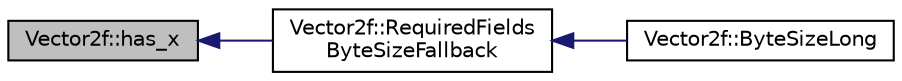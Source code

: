 digraph "Vector2f::has_x"
{
 // INTERACTIVE_SVG=YES
  edge [fontname="Helvetica",fontsize="10",labelfontname="Helvetica",labelfontsize="10"];
  node [fontname="Helvetica",fontsize="10",shape=record];
  rankdir="LR";
  Node1 [label="Vector2f::has_x",height=0.2,width=0.4,color="black", fillcolor="grey75", style="filled", fontcolor="black"];
  Node1 -> Node2 [dir="back",color="midnightblue",fontsize="10",style="solid",fontname="Helvetica"];
  Node2 [label="Vector2f::RequiredFields\lByteSizeFallback",height=0.2,width=0.4,color="black", fillcolor="white", style="filled",URL="$da/dc2/class_vector2f.html#a1ae2afa1faf14922a9d198bca836d796"];
  Node2 -> Node3 [dir="back",color="midnightblue",fontsize="10",style="solid",fontname="Helvetica"];
  Node3 [label="Vector2f::ByteSizeLong",height=0.2,width=0.4,color="black", fillcolor="white", style="filled",URL="$da/dc2/class_vector2f.html#a87f4360708f2e97e6866a93190042034"];
}
